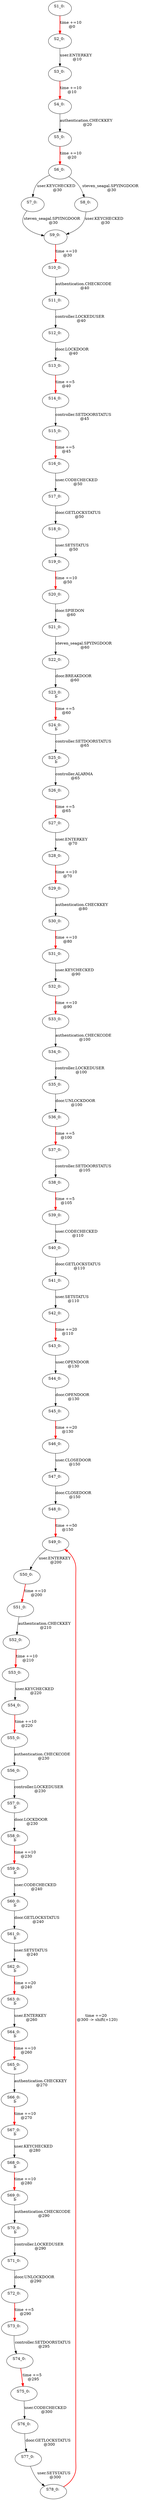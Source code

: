 digraph html {
S1_0[label="S1_0: \n "];
S2_0[label="S2_0: \n "];
S1_0 -> S2_0[label="time +=10 \n @0", style="bold", color="red"];
S3_0[label="S3_0: \n "];
S4_0[label="S4_0: \n "];
S3_0 -> S4_0[label="time +=10 \n @10", style="bold", color="red"];
S2_0 -> S3_0[label="user.ENTERKEY \n @10"];
S5_0[label="S5_0: \n "];
S6_0[label="S6_0: \n "];
S5_0 -> S6_0[label="time +=10 \n @20", style="bold", color="red"];
S4_0 -> S5_0[label="authentication.CHECKKEY \n @20"];
S7_0[label="S7_0: \n "];
S6_0 -> S7_0[label="user.KEYCHECKED \n @30"];
S8_0[label="S8_0: \n "];
S6_0 -> S8_0[label="steven_seagal.SPYINGDOOR \n @30"];
S9_0[label="S9_0: \n "];
S10_0[label="S10_0: \n "];
S9_0 -> S10_0[label="time +=10 \n @30", style="bold", color="red"];
S7_0 -> S9_0[label="steven_seagal.SPYINGDOOR \n @30"];
S8_0 -> S9_0[label="user.KEYCHECKED \n @30"];
S11_0[label="S11_0: \n "];
S10_0 -> S11_0[label="authentication.CHECKCODE \n @40"];
S12_0[label="S12_0: \n "];
S11_0 -> S12_0[label="controller.LOCKEDUSER \n @40"];
S13_0[label="S13_0: \n "];
S14_0[label="S14_0: \n "];
S13_0 -> S14_0[label="time +=5 \n @40", style="bold", color="red"];
S12_0 -> S13_0[label="door.LOCKDOOR \n @40"];
S15_0[label="S15_0: \n "];
S16_0[label="S16_0: \n "];
S15_0 -> S16_0[label="time +=5 \n @45", style="bold", color="red"];
S14_0 -> S15_0[label="controller.SETDOORSTATUS \n @45"];
S17_0[label="S17_0: \n "];
S16_0 -> S17_0[label="user.CODECHECKED \n @50"];
S18_0[label="S18_0: \n "];
S17_0 -> S18_0[label="door.GETLOCKSTATUS \n @50"];
S19_0[label="S19_0: \n "];
S20_0[label="S20_0: \n "];
S19_0 -> S20_0[label="time +=10 \n @50", style="bold", color="red"];
S18_0 -> S19_0[label="user.SETSTATUS \n @50"];
S21_0[label="S21_0: \n "];
S20_0 -> S21_0[label="door.SPIEDON \n @60"];
S22_0[label="S22_0: \n "];
S21_0 -> S22_0[label="steven_seagal.SPYINGDOOR \n @60"];
S23_0[label="S23_0: \n b"];
S24_0[label="S24_0: \n b"];
S23_0 -> S24_0[label="time +=5 \n @60", style="bold", color="red"];
S22_0 -> S23_0[label="door.BREAKDOOR \n @60"];
S25_0[label="S25_0: \n b"];
S24_0 -> S25_0[label="controller.SETDOORSTATUS \n @65"];
S26_0[label="S26_0: \n "];
S27_0[label="S27_0: \n "];
S26_0 -> S27_0[label="time +=5 \n @65", style="bold", color="red"];
S25_0 -> S26_0[label="controller.ALARMA \n @65"];
S28_0[label="S28_0: \n "];
S29_0[label="S29_0: \n "];
S28_0 -> S29_0[label="time +=10 \n @70", style="bold", color="red"];
S27_0 -> S28_0[label="user.ENTERKEY \n @70"];
S30_0[label="S30_0: \n "];
S31_0[label="S31_0: \n "];
S30_0 -> S31_0[label="time +=10 \n @80", style="bold", color="red"];
S29_0 -> S30_0[label="authentication.CHECKKEY \n @80"];
S32_0[label="S32_0: \n "];
S33_0[label="S33_0: \n "];
S32_0 -> S33_0[label="time +=10 \n @90", style="bold", color="red"];
S31_0 -> S32_0[label="user.KEYCHECKED \n @90"];
S34_0[label="S34_0: \n "];
S33_0 -> S34_0[label="authentication.CHECKCODE \n @100"];
S35_0[label="S35_0: \n "];
S34_0 -> S35_0[label="controller.LOCKEDUSER \n @100"];
S36_0[label="S36_0: \n "];
S37_0[label="S37_0: \n "];
S36_0 -> S37_0[label="time +=5 \n @100", style="bold", color="red"];
S35_0 -> S36_0[label="door.UNLOCKDOOR \n @100"];
S38_0[label="S38_0: \n "];
S39_0[label="S39_0: \n "];
S38_0 -> S39_0[label="time +=5 \n @105", style="bold", color="red"];
S37_0 -> S38_0[label="controller.SETDOORSTATUS \n @105"];
S40_0[label="S40_0: \n "];
S39_0 -> S40_0[label="user.CODECHECKED \n @110"];
S41_0[label="S41_0: \n "];
S40_0 -> S41_0[label="door.GETLOCKSTATUS \n @110"];
S42_0[label="S42_0: \n "];
S43_0[label="S43_0: \n "];
S42_0 -> S43_0[label="time +=20 \n @110", style="bold", color="red"];
S41_0 -> S42_0[label="user.SETSTATUS \n @110"];
S44_0[label="S44_0: \n "];
S43_0 -> S44_0[label="user.OPENDOOR \n @130"];
S45_0[label="S45_0: \n "];
S46_0[label="S46_0: \n "];
S45_0 -> S46_0[label="time +=20 \n @130", style="bold", color="red"];
S44_0 -> S45_0[label="door.OPENDOOR \n @130"];
S47_0[label="S47_0: \n "];
S46_0 -> S47_0[label="user.CLOSEDOOR \n @150"];
S48_0[label="S48_0: \n "];
S49_0[label="S49_0: \n "];
S48_0 -> S49_0[label="time +=50 \n @150", style="bold", color="red"];
S47_0 -> S48_0[label="door.CLOSEDOOR \n @150"];
S50_0[label="S50_0: \n "];
S51_0[label="S51_0: \n "];
S50_0 -> S51_0[label="time +=10 \n @200", style="bold", color="red"];
S49_0 -> S50_0[label="user.ENTERKEY \n @200"];
S52_0[label="S52_0: \n "];
S53_0[label="S53_0: \n "];
S52_0 -> S53_0[label="time +=10 \n @210", style="bold", color="red"];
S51_0 -> S52_0[label="authentication.CHECKKEY \n @210"];
S54_0[label="S54_0: \n "];
S55_0[label="S55_0: \n "];
S54_0 -> S55_0[label="time +=10 \n @220", style="bold", color="red"];
S53_0 -> S54_0[label="user.KEYCHECKED \n @220"];
S56_0[label="S56_0: \n "];
S55_0 -> S56_0[label="authentication.CHECKCODE \n @230"];
S57_0[label="S57_0: \n b"];
S56_0 -> S57_0[label="controller.LOCKEDUSER \n @230"];
S58_0[label="S58_0: \n b"];
S59_0[label="S59_0: \n b"];
S58_0 -> S59_0[label="time +=10 \n @230", style="bold", color="red"];
S57_0 -> S58_0[label="door.LOCKDOOR \n @230"];
S60_0[label="S60_0: \n b"];
S59_0 -> S60_0[label="user.CODECHECKED \n @240"];
S61_0[label="S61_0: \n b"];
S60_0 -> S61_0[label="door.GETLOCKSTATUS \n @240"];
S62_0[label="S62_0: \n b"];
S63_0[label="S63_0: \n b"];
S62_0 -> S63_0[label="time +=20 \n @240", style="bold", color="red"];
S61_0 -> S62_0[label="user.SETSTATUS \n @240"];
S64_0[label="S64_0: \n b"];
S65_0[label="S65_0: \n b"];
S64_0 -> S65_0[label="time +=10 \n @260", style="bold", color="red"];
S63_0 -> S64_0[label="user.ENTERKEY \n @260"];
S66_0[label="S66_0: \n b"];
S67_0[label="S67_0: \n b"];
S66_0 -> S67_0[label="time +=10 \n @270", style="bold", color="red"];
S65_0 -> S66_0[label="authentication.CHECKKEY \n @270"];
S68_0[label="S68_0: \n b"];
S69_0[label="S69_0: \n b"];
S68_0 -> S69_0[label="time +=10 \n @280", style="bold", color="red"];
S67_0 -> S68_0[label="user.KEYCHECKED \n @280"];
S70_0[label="S70_0: \n b"];
S69_0 -> S70_0[label="authentication.CHECKCODE \n @290"];
S71_0[label="S71_0: \n "];
S70_0 -> S71_0[label="controller.LOCKEDUSER \n @290"];
S72_0[label="S72_0: \n "];
S73_0[label="S73_0: \n "];
S72_0 -> S73_0[label="time +=5 \n @290", style="bold", color="red"];
S71_0 -> S72_0[label="door.UNLOCKDOOR \n @290"];
S74_0[label="S74_0: \n "];
S75_0[label="S75_0: \n "];
S74_0 -> S75_0[label="time +=5 \n @295", style="bold", color="red"];
S73_0 -> S74_0[label="controller.SETDOORSTATUS \n @295"];
S76_0[label="S76_0: \n "];
S75_0 -> S76_0[label="user.CODECHECKED \n @300"];
S77_0[label="S77_0: \n "];
S76_0 -> S77_0[label="door.GETLOCKSTATUS \n @300"];
S78_0[label="S78_0: \n "];
S78_0 -> S49_0[label="time +=20 \n @300 -> shift(+120)", style="bold", color="red"];
S77_0 -> S78_0[label="user.SETSTATUS \n @300"];
}